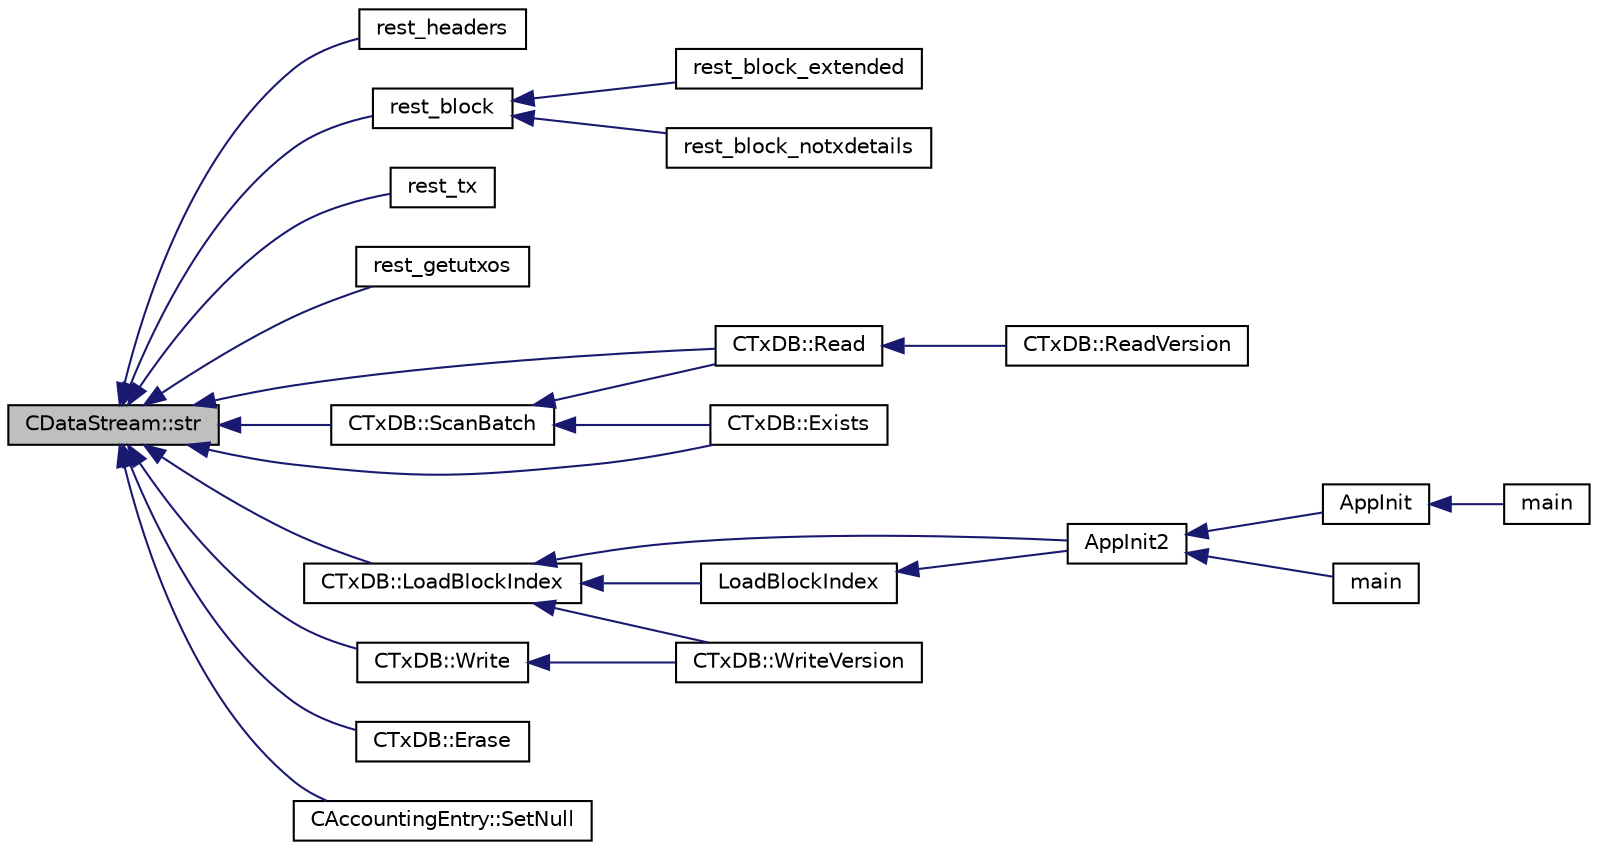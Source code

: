 digraph "CDataStream::str"
{
  edge [fontname="Helvetica",fontsize="10",labelfontname="Helvetica",labelfontsize="10"];
  node [fontname="Helvetica",fontsize="10",shape=record];
  rankdir="LR";
  Node473 [label="CDataStream::str",height=0.2,width=0.4,color="black", fillcolor="grey75", style="filled", fontcolor="black"];
  Node473 -> Node474 [dir="back",color="midnightblue",fontsize="10",style="solid",fontname="Helvetica"];
  Node474 [label="rest_headers",height=0.2,width=0.4,color="black", fillcolor="white", style="filled",URL="$d8/d04/rest_8cpp.html#a6155083969f391810ef103732f50793a"];
  Node473 -> Node475 [dir="back",color="midnightblue",fontsize="10",style="solid",fontname="Helvetica"];
  Node475 [label="rest_block",height=0.2,width=0.4,color="black", fillcolor="white", style="filled",URL="$d8/d04/rest_8cpp.html#a99e4aae76e1b90f996cf7c24b5281464"];
  Node475 -> Node476 [dir="back",color="midnightblue",fontsize="10",style="solid",fontname="Helvetica"];
  Node476 [label="rest_block_extended",height=0.2,width=0.4,color="black", fillcolor="white", style="filled",URL="$d8/d04/rest_8cpp.html#af08858ee3c5d6236db44a62c423e0c0e"];
  Node475 -> Node477 [dir="back",color="midnightblue",fontsize="10",style="solid",fontname="Helvetica"];
  Node477 [label="rest_block_notxdetails",height=0.2,width=0.4,color="black", fillcolor="white", style="filled",URL="$d8/d04/rest_8cpp.html#acf422a3f71f1fd9963d6c65517bbb654"];
  Node473 -> Node478 [dir="back",color="midnightblue",fontsize="10",style="solid",fontname="Helvetica"];
  Node478 [label="rest_tx",height=0.2,width=0.4,color="black", fillcolor="white", style="filled",URL="$d8/d04/rest_8cpp.html#a6a40ed64db0199226195920c9e92ac33"];
  Node473 -> Node479 [dir="back",color="midnightblue",fontsize="10",style="solid",fontname="Helvetica"];
  Node479 [label="rest_getutxos",height=0.2,width=0.4,color="black", fillcolor="white", style="filled",URL="$d8/d04/rest_8cpp.html#a1e87e488337475c6260de93cbf181b31"];
  Node473 -> Node480 [dir="back",color="midnightblue",fontsize="10",style="solid",fontname="Helvetica"];
  Node480 [label="CTxDB::ScanBatch",height=0.2,width=0.4,color="black", fillcolor="white", style="filled",URL="$d9/d8d/class_c_tx_d_b.html#a7e9da91da591eb7672ae29bba6899fa0"];
  Node480 -> Node481 [dir="back",color="midnightblue",fontsize="10",style="solid",fontname="Helvetica"];
  Node481 [label="CTxDB::Read",height=0.2,width=0.4,color="black", fillcolor="white", style="filled",URL="$d9/d8d/class_c_tx_d_b.html#a9e223a10434f8a73002e84cc75c682de"];
  Node481 -> Node482 [dir="back",color="midnightblue",fontsize="10",style="solid",fontname="Helvetica"];
  Node482 [label="CTxDB::ReadVersion",height=0.2,width=0.4,color="black", fillcolor="white", style="filled",URL="$d9/d8d/class_c_tx_d_b.html#a24938c7578577c08b2a3eae7617dfa1e"];
  Node480 -> Node483 [dir="back",color="midnightblue",fontsize="10",style="solid",fontname="Helvetica"];
  Node483 [label="CTxDB::Exists",height=0.2,width=0.4,color="black", fillcolor="white", style="filled",URL="$d9/d8d/class_c_tx_d_b.html#a36002f063f6fef483226362a1350e22d"];
  Node473 -> Node484 [dir="back",color="midnightblue",fontsize="10",style="solid",fontname="Helvetica"];
  Node484 [label="CTxDB::LoadBlockIndex",height=0.2,width=0.4,color="black", fillcolor="white", style="filled",URL="$d9/d8d/class_c_tx_d_b.html#abcb9df0821d996f811f6604b452a26a0"];
  Node484 -> Node485 [dir="back",color="midnightblue",fontsize="10",style="solid",fontname="Helvetica"];
  Node485 [label="AppInit2",height=0.2,width=0.4,color="black", fillcolor="white", style="filled",URL="$d8/dc0/init_8h.html#a1a4c1bfbf6ba1db77e988b89b9cadfd3",tooltip="Initialize ion. "];
  Node485 -> Node486 [dir="back",color="midnightblue",fontsize="10",style="solid",fontname="Helvetica"];
  Node486 [label="AppInit",height=0.2,width=0.4,color="black", fillcolor="white", style="filled",URL="$d4/d35/iond_8cpp.html#ac59316b767e6984e1285f0531275286b"];
  Node486 -> Node487 [dir="back",color="midnightblue",fontsize="10",style="solid",fontname="Helvetica"];
  Node487 [label="main",height=0.2,width=0.4,color="black", fillcolor="white", style="filled",URL="$d4/d35/iond_8cpp.html#a0ddf1224851353fc92bfbff6f499fa97"];
  Node485 -> Node488 [dir="back",color="midnightblue",fontsize="10",style="solid",fontname="Helvetica"];
  Node488 [label="main",height=0.2,width=0.4,color="black", fillcolor="white", style="filled",URL="$d5/d2d/ion_8cpp.html#a0ddf1224851353fc92bfbff6f499fa97"];
  Node484 -> Node489 [dir="back",color="midnightblue",fontsize="10",style="solid",fontname="Helvetica"];
  Node489 [label="LoadBlockIndex",height=0.2,width=0.4,color="black", fillcolor="white", style="filled",URL="$d4/dbf/main_8h.html#a367f303d34b8a5501ac4d77bebab578c"];
  Node489 -> Node485 [dir="back",color="midnightblue",fontsize="10",style="solid",fontname="Helvetica"];
  Node484 -> Node490 [dir="back",color="midnightblue",fontsize="10",style="solid",fontname="Helvetica"];
  Node490 [label="CTxDB::WriteVersion",height=0.2,width=0.4,color="black", fillcolor="white", style="filled",URL="$d9/d8d/class_c_tx_d_b.html#aa30dbf235b1c229896097e1eb1ea9520"];
  Node473 -> Node481 [dir="back",color="midnightblue",fontsize="10",style="solid",fontname="Helvetica"];
  Node473 -> Node491 [dir="back",color="midnightblue",fontsize="10",style="solid",fontname="Helvetica"];
  Node491 [label="CTxDB::Write",height=0.2,width=0.4,color="black", fillcolor="white", style="filled",URL="$d9/d8d/class_c_tx_d_b.html#a58885f67364829a8e0957a5dc810886d"];
  Node491 -> Node490 [dir="back",color="midnightblue",fontsize="10",style="solid",fontname="Helvetica"];
  Node473 -> Node492 [dir="back",color="midnightblue",fontsize="10",style="solid",fontname="Helvetica"];
  Node492 [label="CTxDB::Erase",height=0.2,width=0.4,color="black", fillcolor="white", style="filled",URL="$d9/d8d/class_c_tx_d_b.html#a57ccf71e92f654e6db68be530d43a837"];
  Node473 -> Node483 [dir="back",color="midnightblue",fontsize="10",style="solid",fontname="Helvetica"];
  Node473 -> Node493 [dir="back",color="midnightblue",fontsize="10",style="solid",fontname="Helvetica"];
  Node493 [label="CAccountingEntry::SetNull",height=0.2,width=0.4,color="black", fillcolor="white", style="filled",URL="$dc/dde/class_c_accounting_entry.html#a439b044226a1e465032ce4c4580d3389"];
}
